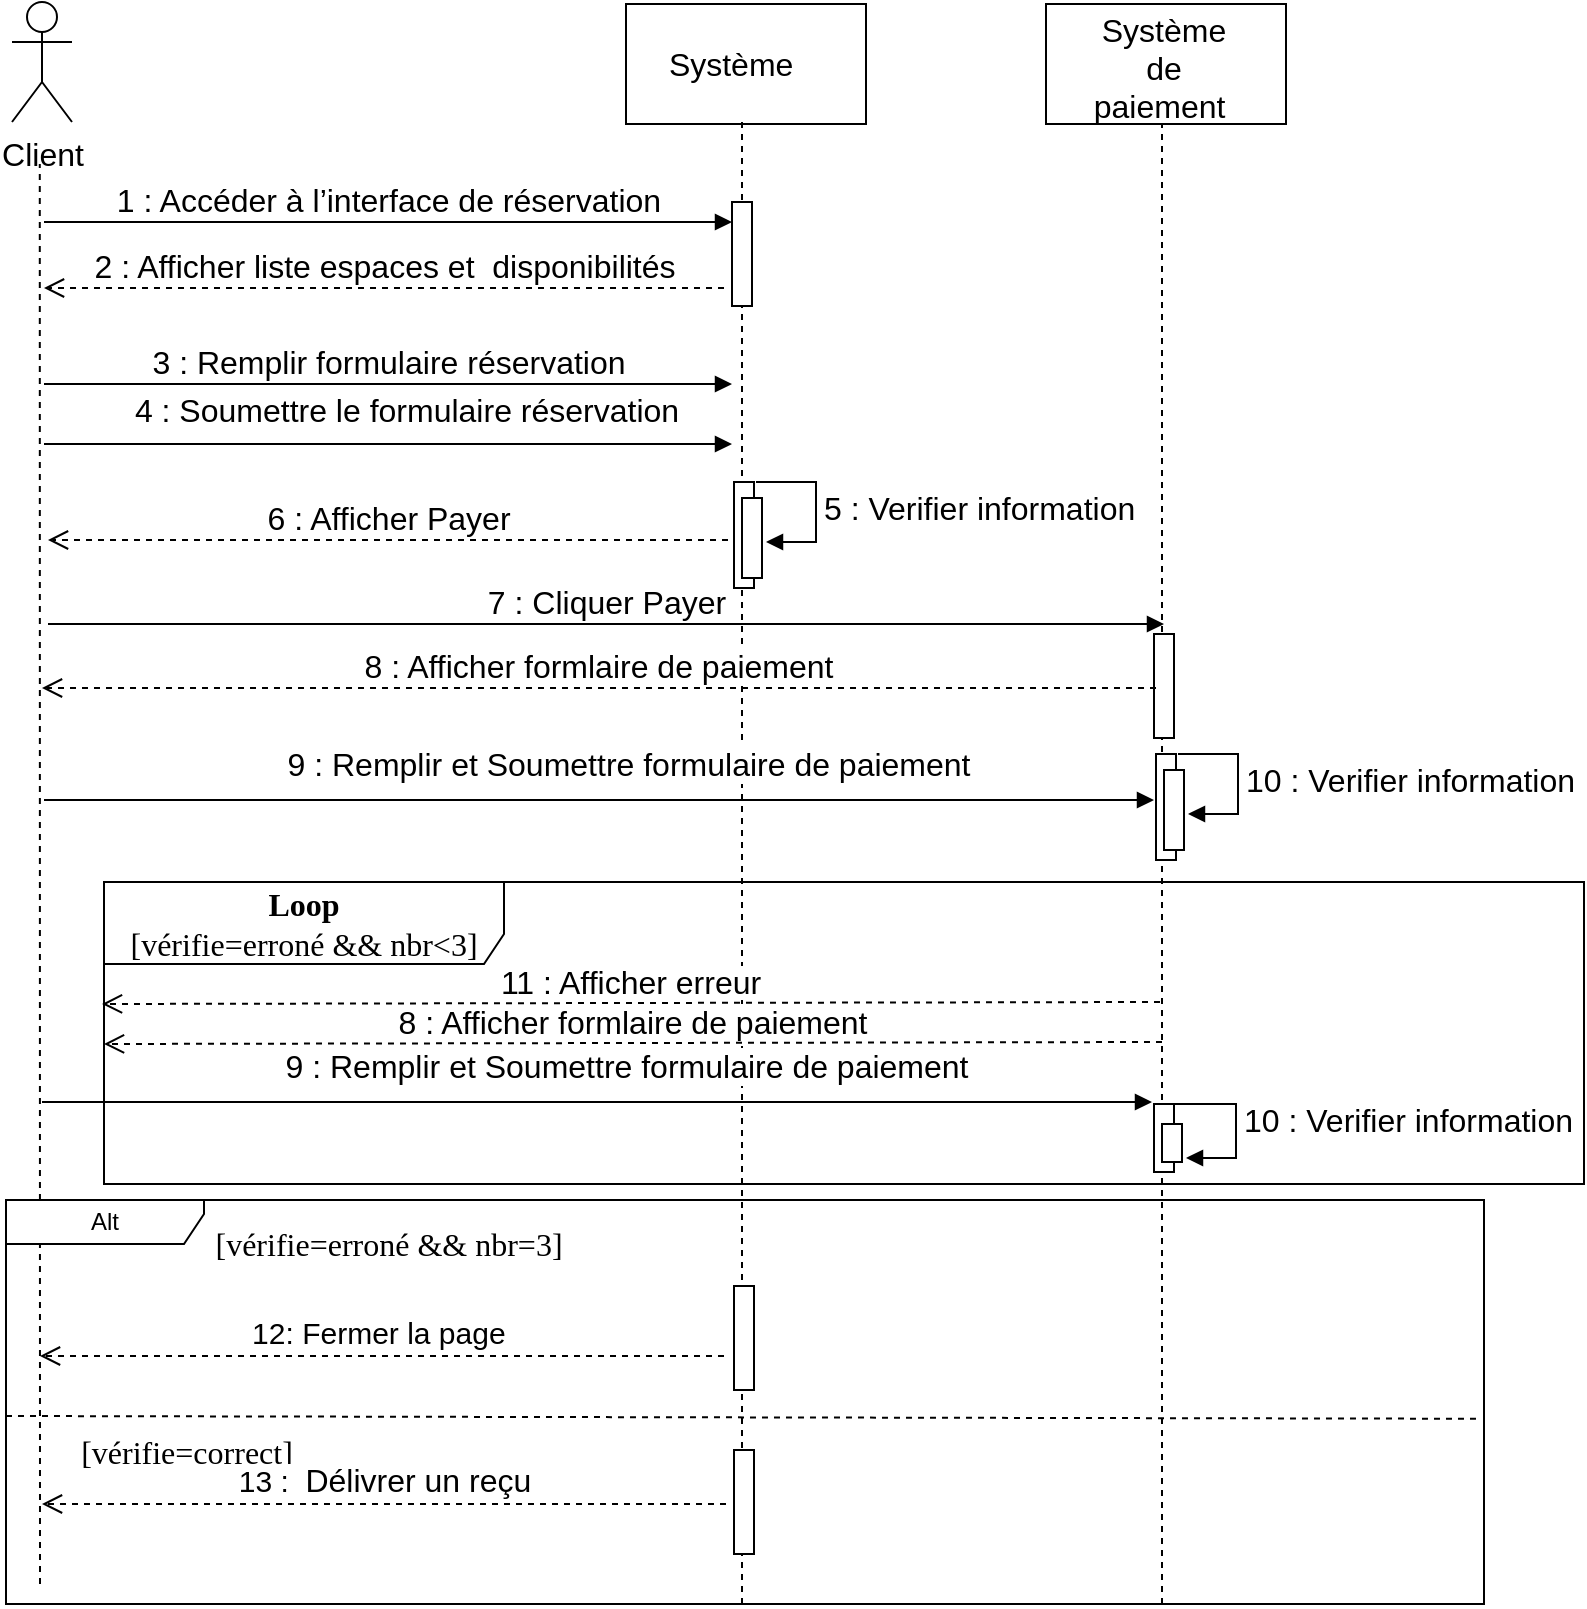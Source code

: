 <mxfile version="26.2.2">
  <diagram name="Page-1" id="2VmAt-lYBuk27_H0Aewt">
    <mxGraphModel dx="774" dy="1601" grid="1" gridSize="10" guides="1" tooltips="1" connect="1" arrows="1" fold="1" page="1" pageScale="1" pageWidth="850" pageHeight="1100" math="0" shadow="0">
      <root>
        <mxCell id="0" />
        <mxCell id="1" parent="0" />
        <mxCell id="9UtxRmy-OZwUhLQYmwO6-1" value="&lt;font style=&quot;font-size: 16px;&quot;&gt;Client&lt;/font&gt;" style="shape=umlActor;verticalLabelPosition=bottom;verticalAlign=top;html=1;outlineConnect=0;" parent="1" vertex="1">
          <mxGeometry x="24" y="-1081" width="30" height="60" as="geometry" />
        </mxCell>
        <mxCell id="9UtxRmy-OZwUhLQYmwO6-2" value="" style="endArrow=none;dashed=1;html=1;rounded=0;" parent="1" edge="1">
          <mxGeometry width="50" height="50" relative="1" as="geometry">
            <mxPoint x="38" y="-290" as="sourcePoint" />
            <mxPoint x="37.89" y="-1000" as="targetPoint" />
          </mxGeometry>
        </mxCell>
        <mxCell id="9UtxRmy-OZwUhLQYmwO6-3" value="" style="rounded=0;whiteSpace=wrap;html=1;" parent="1" vertex="1">
          <mxGeometry x="331" y="-1080" width="120" height="60" as="geometry" />
        </mxCell>
        <mxCell id="9UtxRmy-OZwUhLQYmwO6-4" value="&lt;span style=&quot;font-size:12.0pt;line-height:107%;&lt;br/&gt;font-family:&amp;quot;Times New Roman&amp;quot;,serif;mso-fareast-font-family:Calibri;mso-fareast-theme-font:&lt;br/&gt;minor-latin;mso-ansi-language:FR;mso-fareast-language:EN-US;mso-bidi-language:&lt;br/&gt;AR-SA&quot;&gt;Système&amp;nbsp;&amp;nbsp;&lt;/span&gt;" style="text;html=1;align=center;verticalAlign=middle;whiteSpace=wrap;rounded=0;" parent="1" vertex="1">
          <mxGeometry x="358" y="-1065" width="60" height="30" as="geometry" />
        </mxCell>
        <mxCell id="9UtxRmy-OZwUhLQYmwO6-5" value="" style="endArrow=none;dashed=1;html=1;rounded=0;" parent="1" edge="1">
          <mxGeometry width="50" height="50" relative="1" as="geometry">
            <mxPoint x="389" y="-280" as="sourcePoint" />
            <mxPoint x="389" y="-1021" as="targetPoint" />
          </mxGeometry>
        </mxCell>
        <mxCell id="9UtxRmy-OZwUhLQYmwO6-6" value="" style="html=1;points=[[0,0,0,0,5],[0,1,0,0,-5],[1,0,0,0,5],[1,1,0,0,-5]];perimeter=orthogonalPerimeter;outlineConnect=0;targetShapes=umlLifeline;portConstraint=eastwest;newEdgeStyle={&quot;curved&quot;:0,&quot;rounded&quot;:0};" parent="1" vertex="1">
          <mxGeometry x="384" y="-981" width="10" height="52" as="geometry" />
        </mxCell>
        <mxCell id="9UtxRmy-OZwUhLQYmwO6-7" value="&lt;span style=&quot;font-size:12.0pt;line-height:107%;&lt;br/&gt;font-family:&amp;quot;Times New Roman&amp;quot;,serif;mso-fareast-font-family:Calibri;mso-fareast-theme-font:&lt;br/&gt;minor-latin;mso-ansi-language:FR;mso-fareast-language:EN-US;mso-bidi-language:&lt;br/&gt;AR-SA&quot;&gt;1 : Accéder à l’interface de réservation&lt;/span&gt;" style="html=1;verticalAlign=bottom;endArrow=block;curved=0;rounded=0;" parent="1" edge="1">
          <mxGeometry width="80" relative="1" as="geometry">
            <mxPoint x="40" y="-971" as="sourcePoint" />
            <mxPoint x="384" y="-971" as="targetPoint" />
          </mxGeometry>
        </mxCell>
        <mxCell id="9UtxRmy-OZwUhLQYmwO6-8" value="&lt;span style=&quot;font-size:12.0pt;line-height:107%;&lt;br/&gt;font-family:&amp;quot;Times New Roman&amp;quot;,serif;mso-fareast-font-family:Calibri;mso-fareast-theme-font:&lt;br/&gt;minor-latin;mso-ansi-language:FR;mso-fareast-language:EN-US;mso-bidi-language:&lt;br/&gt;AR-SA&quot;&gt;2 : Afficher liste espaces et&amp;nbsp; disponibilités&lt;/span&gt;" style="html=1;verticalAlign=bottom;endArrow=open;dashed=1;endSize=8;curved=0;rounded=0;" parent="1" edge="1">
          <mxGeometry x="0.004" relative="1" as="geometry">
            <mxPoint x="380" y="-938" as="sourcePoint" />
            <mxPoint x="40" y="-938" as="targetPoint" />
            <mxPoint as="offset" />
          </mxGeometry>
        </mxCell>
        <mxCell id="9UtxRmy-OZwUhLQYmwO6-10" value="&lt;span style=&quot;line-height: 107%;&quot;&gt;&lt;font style=&quot;font-size: 16px;&quot;&gt;4 : Soumettre le formulaire&amp;nbsp;&lt;/font&gt;&lt;/span&gt;&lt;span style=&quot;font-size:12.0pt;line-height:107%;&lt;br/&gt;font-family:&amp;quot;Times New Roman&amp;quot;,serif;mso-fareast-font-family:Calibri;mso-fareast-theme-font:&lt;br/&gt;minor-latin;mso-ansi-language:FR;mso-fareast-language:EN-US;mso-bidi-language:&lt;br/&gt;AR-SA&quot;&gt;réservation&lt;/span&gt;" style="html=1;verticalAlign=bottom;endArrow=block;curved=0;rounded=0;" parent="1" edge="1">
          <mxGeometry x="0.052" y="6" width="80" relative="1" as="geometry">
            <mxPoint x="40" y="-860" as="sourcePoint" />
            <mxPoint x="384" y="-860" as="targetPoint" />
            <mxPoint as="offset" />
          </mxGeometry>
        </mxCell>
        <mxCell id="9UtxRmy-OZwUhLQYmwO6-14" value="&lt;span style=&quot;line-height: 107%;&quot;&gt;&lt;font style=&quot;font-size: 16px;&quot;&gt;3 : Remplir formulaire&amp;nbsp;&lt;/font&gt;&lt;/span&gt;&lt;span style=&quot;font-size:12.0pt;line-height:107%;&lt;br/&gt;font-family:&amp;quot;Times New Roman&amp;quot;,serif;mso-fareast-font-family:Calibri;mso-fareast-theme-font:&lt;br/&gt;minor-latin;mso-ansi-language:FR;mso-fareast-language:EN-US;mso-bidi-language:&lt;br/&gt;AR-SA&quot;&gt;réservation&lt;/span&gt;" style="html=1;verticalAlign=bottom;endArrow=block;curved=0;rounded=0;" parent="1" edge="1">
          <mxGeometry x="-0.003" width="80" relative="1" as="geometry">
            <mxPoint x="40" y="-890" as="sourcePoint" />
            <mxPoint x="384" y="-890" as="targetPoint" />
            <mxPoint as="offset" />
          </mxGeometry>
        </mxCell>
        <mxCell id="9UtxRmy-OZwUhLQYmwO6-15" value="" style="endArrow=none;dashed=1;html=1;rounded=0;" parent="1" edge="1">
          <mxGeometry width="50" height="50" relative="1" as="geometry">
            <mxPoint x="599" y="-280" as="sourcePoint" />
            <mxPoint x="599" y="-1021" as="targetPoint" />
          </mxGeometry>
        </mxCell>
        <mxCell id="9UtxRmy-OZwUhLQYmwO6-16" value="" style="rounded=0;whiteSpace=wrap;html=1;" parent="1" vertex="1">
          <mxGeometry x="541" y="-1080" width="120" height="60" as="geometry" />
        </mxCell>
        <mxCell id="9UtxRmy-OZwUhLQYmwO6-17" value="&lt;span style=&quot;font-size: 16px;&quot;&gt;Système de paiement&amp;nbsp;&lt;/span&gt;" style="text;html=1;align=center;verticalAlign=middle;whiteSpace=wrap;rounded=0;" parent="1" vertex="1">
          <mxGeometry x="570" y="-1063" width="60" height="30" as="geometry" />
        </mxCell>
        <mxCell id="9UtxRmy-OZwUhLQYmwO6-20" value="" style="endArrow=none;dashed=1;html=1;rounded=0;entryX=1.002;entryY=0.591;entryDx=0;entryDy=0;entryPerimeter=0;" parent="1" edge="1">
          <mxGeometry width="50" height="50" relative="1" as="geometry">
            <mxPoint x="21" y="-374" as="sourcePoint" />
            <mxPoint x="758.478" y="-372.618" as="targetPoint" />
          </mxGeometry>
        </mxCell>
        <mxCell id="9UtxRmy-OZwUhLQYmwO6-28" value="" style="html=1;points=[[0,0,0,0,5],[0,1,0,0,-5],[1,0,0,0,5],[1,1,0,0,-5]];perimeter=orthogonalPerimeter;outlineConnect=0;targetShapes=umlLifeline;portConstraint=eastwest;newEdgeStyle={&quot;curved&quot;:0,&quot;rounded&quot;:0};" parent="1" vertex="1">
          <mxGeometry x="385" y="-841" width="10" height="53" as="geometry" />
        </mxCell>
        <mxCell id="9UtxRmy-OZwUhLQYmwO6-29" value="" style="html=1;points=[[0,0,0,0,5],[0,1,0,0,-5],[1,0,0,0,5],[1,1,0,0,-5]];perimeter=orthogonalPerimeter;outlineConnect=0;targetShapes=umlLifeline;portConstraint=eastwest;newEdgeStyle={&quot;curved&quot;:0,&quot;rounded&quot;:0};" parent="1" vertex="1">
          <mxGeometry x="389" y="-833" width="10" height="40" as="geometry" />
        </mxCell>
        <mxCell id="9UtxRmy-OZwUhLQYmwO6-30" value="&lt;font style=&quot;font-size: 16px;&quot;&gt;5 : Verifier information&lt;/font&gt;" style="html=1;align=left;spacingLeft=2;endArrow=block;rounded=0;edgeStyle=orthogonalEdgeStyle;curved=0;rounded=0;" parent="1" edge="1">
          <mxGeometry relative="1" as="geometry">
            <mxPoint x="396" y="-841" as="sourcePoint" />
            <Array as="points">
              <mxPoint x="426" y="-811" />
            </Array>
            <mxPoint x="401" y="-811" as="targetPoint" />
          </mxGeometry>
        </mxCell>
        <mxCell id="9UtxRmy-OZwUhLQYmwO6-31" value="&lt;span style=&quot;font-size:12.0pt;line-height:107%;&lt;br/&gt;font-family:&amp;quot;Times New Roman&amp;quot;,serif;mso-fareast-font-family:Calibri;mso-fareast-theme-font:&lt;br/&gt;minor-latin;mso-ansi-language:FR;mso-fareast-language:EN-US;mso-bidi-language:&lt;br/&gt;AR-SA&quot;&gt;6 : Afficher Payer&lt;/span&gt;" style="html=1;verticalAlign=bottom;endArrow=open;dashed=1;endSize=8;curved=0;rounded=0;" parent="1" edge="1">
          <mxGeometry x="0.004" relative="1" as="geometry">
            <mxPoint x="382" y="-812" as="sourcePoint" />
            <mxPoint x="42" y="-812" as="targetPoint" />
            <mxPoint as="offset" />
          </mxGeometry>
        </mxCell>
        <mxCell id="9UtxRmy-OZwUhLQYmwO6-32" value="&lt;span style=&quot;font-size:12.0pt;line-height:107%;&lt;br/&gt;font-family:&amp;quot;Times New Roman&amp;quot;,serif;mso-fareast-font-family:Calibri;mso-fareast-theme-font:&lt;br/&gt;minor-latin;mso-ansi-language:FR;mso-fareast-language:EN-US;mso-bidi-language:&lt;br/&gt;AR-SA&quot;&gt;7 : Cliquer Payer&lt;/span&gt;" style="html=1;verticalAlign=bottom;endArrow=block;curved=0;rounded=0;" parent="1" edge="1">
          <mxGeometry width="80" relative="1" as="geometry">
            <mxPoint x="42" y="-770" as="sourcePoint" />
            <mxPoint x="600" y="-770" as="targetPoint" />
          </mxGeometry>
        </mxCell>
        <mxCell id="9UtxRmy-OZwUhLQYmwO6-33" value="" style="html=1;points=[[0,0,0,0,5],[0,1,0,0,-5],[1,0,0,0,5],[1,1,0,0,-5]];perimeter=orthogonalPerimeter;outlineConnect=0;targetShapes=umlLifeline;portConstraint=eastwest;newEdgeStyle={&quot;curved&quot;:0,&quot;rounded&quot;:0};" parent="1" vertex="1">
          <mxGeometry x="595" y="-765" width="10" height="52" as="geometry" />
        </mxCell>
        <mxCell id="9UtxRmy-OZwUhLQYmwO6-34" value="&lt;span style=&quot;font-size:12.0pt;line-height:107%;&lt;br/&gt;font-family:&amp;quot;Times New Roman&amp;quot;,serif;mso-fareast-font-family:Calibri;mso-fareast-theme-font:&lt;br/&gt;minor-latin;mso-ansi-language:FR;mso-fareast-language:EN-US;mso-bidi-language:&lt;br/&gt;AR-SA&quot;&gt;8 : Afficher formlaire de paiement&lt;/span&gt;" style="html=1;verticalAlign=bottom;endArrow=open;dashed=1;endSize=8;curved=0;rounded=0;" parent="1" edge="1">
          <mxGeometry x="0.004" relative="1" as="geometry">
            <mxPoint x="596" y="-738" as="sourcePoint" />
            <mxPoint x="39" y="-738" as="targetPoint" />
            <mxPoint as="offset" />
          </mxGeometry>
        </mxCell>
        <mxCell id="9UtxRmy-OZwUhLQYmwO6-36" value="&lt;span style=&quot;font-size: 16px;&quot;&gt;9 : Remplir et Soumettre formulaire de paiement&lt;/span&gt;" style="html=1;verticalAlign=bottom;endArrow=block;curved=0;rounded=0;" parent="1" edge="1">
          <mxGeometry x="0.052" y="6" width="80" relative="1" as="geometry">
            <mxPoint x="40" y="-682" as="sourcePoint" />
            <mxPoint x="595" y="-682" as="targetPoint" />
            <mxPoint as="offset" />
          </mxGeometry>
        </mxCell>
        <mxCell id="9UtxRmy-OZwUhLQYmwO6-40" value="" style="html=1;points=[[0,0,0,0,5],[0,1,0,0,-5],[1,0,0,0,5],[1,1,0,0,-5]];perimeter=orthogonalPerimeter;outlineConnect=0;targetShapes=umlLifeline;portConstraint=eastwest;newEdgeStyle={&quot;curved&quot;:0,&quot;rounded&quot;:0};" parent="1" vertex="1">
          <mxGeometry x="596" y="-705" width="10" height="53" as="geometry" />
        </mxCell>
        <mxCell id="9UtxRmy-OZwUhLQYmwO6-41" value="" style="html=1;points=[[0,0,0,0,5],[0,1,0,0,-5],[1,0,0,0,5],[1,1,0,0,-5]];perimeter=orthogonalPerimeter;outlineConnect=0;targetShapes=umlLifeline;portConstraint=eastwest;newEdgeStyle={&quot;curved&quot;:0,&quot;rounded&quot;:0};" parent="1" vertex="1">
          <mxGeometry x="600" y="-697" width="10" height="40" as="geometry" />
        </mxCell>
        <mxCell id="9UtxRmy-OZwUhLQYmwO6-42" value="&lt;font style=&quot;font-size: 16px;&quot;&gt;10 : Verifier information&lt;/font&gt;" style="html=1;align=left;spacingLeft=2;endArrow=block;rounded=0;edgeStyle=orthogonalEdgeStyle;curved=0;rounded=0;" parent="1" edge="1">
          <mxGeometry relative="1" as="geometry">
            <mxPoint x="607" y="-705" as="sourcePoint" />
            <Array as="points">
              <mxPoint x="637" y="-675" />
            </Array>
            <mxPoint x="612" y="-675" as="targetPoint" />
          </mxGeometry>
        </mxCell>
        <mxCell id="9UtxRmy-OZwUhLQYmwO6-48" value="&lt;span style=&quot;font-family: &amp;quot;Times New Roman&amp;quot;, serif; font-size: 12pt; text-align: justify; background-color: transparent; color: light-dark(rgb(0, 0, 0), rgb(255, 255, 255));&quot;&gt;&lt;b&gt;Loop&lt;/b&gt;&lt;br&gt;[vérifie=erroné &amp;amp;&amp;amp; nbr&amp;lt;3]&lt;/span&gt;" style="shape=umlFrame;whiteSpace=wrap;html=1;pointerEvents=0;width=200;height=41;" parent="1" vertex="1">
          <mxGeometry x="70" y="-641" width="740" height="151" as="geometry" />
        </mxCell>
        <mxCell id="9UtxRmy-OZwUhLQYmwO6-57" value="&lt;span style=&quot;font-size: 16px;&quot;&gt;9 : Remplir et Soumettre formulaire de paiement&lt;/span&gt;" style="html=1;verticalAlign=bottom;endArrow=block;curved=0;rounded=0;" parent="1" edge="1">
          <mxGeometry x="0.052" y="6" width="80" relative="1" as="geometry">
            <mxPoint x="39" y="-531" as="sourcePoint" />
            <mxPoint x="594" y="-531" as="targetPoint" />
            <mxPoint as="offset" />
          </mxGeometry>
        </mxCell>
        <mxCell id="9UtxRmy-OZwUhLQYmwO6-58" value="" style="html=1;points=[[0,0,0,0,5],[0,1,0,0,-5],[1,0,0,0,5],[1,1,0,0,-5]];perimeter=orthogonalPerimeter;outlineConnect=0;targetShapes=umlLifeline;portConstraint=eastwest;newEdgeStyle={&quot;curved&quot;:0,&quot;rounded&quot;:0};" parent="1" vertex="1">
          <mxGeometry x="595" y="-530" width="10" height="34" as="geometry" />
        </mxCell>
        <mxCell id="9UtxRmy-OZwUhLQYmwO6-59" value="" style="html=1;points=[[0,0,0,0,5],[0,1,0,0,-5],[1,0,0,0,5],[1,1,0,0,-5]];perimeter=orthogonalPerimeter;outlineConnect=0;targetShapes=umlLifeline;portConstraint=eastwest;newEdgeStyle={&quot;curved&quot;:0,&quot;rounded&quot;:0};" parent="1" vertex="1">
          <mxGeometry x="599" y="-520" width="10" height="19" as="geometry" />
        </mxCell>
        <mxCell id="9UtxRmy-OZwUhLQYmwO6-60" value="&lt;font style=&quot;font-size: 16px;&quot;&gt;10 : Verifier information&lt;/font&gt;" style="html=1;align=left;spacingLeft=2;endArrow=block;rounded=0;edgeStyle=orthogonalEdgeStyle;curved=0;rounded=0;exitX=1;exitY=0;exitDx=0;exitDy=5;exitPerimeter=0;" parent="1" source="9UtxRmy-OZwUhLQYmwO6-58" edge="1">
          <mxGeometry relative="1" as="geometry">
            <mxPoint x="611" y="-530" as="sourcePoint" />
            <Array as="points">
              <mxPoint x="605" y="-530" />
              <mxPoint x="636" y="-530" />
              <mxPoint x="636" y="-503" />
            </Array>
            <mxPoint x="611" y="-503" as="targetPoint" />
          </mxGeometry>
        </mxCell>
        <mxCell id="9UtxRmy-OZwUhLQYmwO6-62" value="Alt" style="shape=umlFrame;whiteSpace=wrap;html=1;pointerEvents=0;width=99;height=22;" parent="1" vertex="1">
          <mxGeometry x="21" y="-482" width="739" height="202" as="geometry" />
        </mxCell>
        <mxCell id="9UtxRmy-OZwUhLQYmwO6-63" value="&lt;p style=&quot;text-align:justify;line-height:150%&quot; class=&quot;MsoNormal&quot;&gt;&lt;span style=&quot;font-size:12.0pt;line-height:150%;font-family:&amp;quot;Times New Roman&amp;quot;,serif&quot;&gt;&amp;nbsp;[vérifie=erroné &amp;amp;&amp;amp; nbr=3]&lt;/span&gt;&lt;/p&gt;" style="text;html=1;align=center;verticalAlign=middle;resizable=0;points=[];autosize=1;strokeColor=none;fillColor=none;" parent="1" vertex="1">
          <mxGeometry x="110" y="-490" width="200" height="60" as="geometry" />
        </mxCell>
        <mxCell id="9UtxRmy-OZwUhLQYmwO6-64" value="&lt;p style=&quot;text-align:justify;line-height:150%&quot; class=&quot;MsoNormal&quot;&gt;&lt;span style=&quot;font-size:12.0pt;line-height:150%;font-family:&amp;quot;Times New Roman&amp;quot;,serif&quot;&gt;&amp;nbsp;[vérifie=correct]&lt;/span&gt;&lt;/p&gt;" style="text;html=1;align=center;verticalAlign=middle;resizable=0;points=[];autosize=1;strokeColor=none;fillColor=none;" parent="1" vertex="1">
          <mxGeometry x="44" y="-386" width="130" height="60" as="geometry" />
        </mxCell>
        <mxCell id="9UtxRmy-OZwUhLQYmwO6-65" value="" style="html=1;points=[[0,0,0,0,5],[0,1,0,0,-5],[1,0,0,0,5],[1,1,0,0,-5]];perimeter=orthogonalPerimeter;outlineConnect=0;targetShapes=umlLifeline;portConstraint=eastwest;newEdgeStyle={&quot;curved&quot;:0,&quot;rounded&quot;:0};" parent="1" vertex="1">
          <mxGeometry x="385" y="-439" width="10" height="52" as="geometry" />
        </mxCell>
        <mxCell id="9UtxRmy-OZwUhLQYmwO6-67" value="" style="html=1;points=[[0,0,0,0,5],[0,1,0,0,-5],[1,0,0,0,5],[1,1,0,0,-5]];perimeter=orthogonalPerimeter;outlineConnect=0;targetShapes=umlLifeline;portConstraint=eastwest;newEdgeStyle={&quot;curved&quot;:0,&quot;rounded&quot;:0};" parent="1" vertex="1">
          <mxGeometry x="385" y="-357" width="10" height="52" as="geometry" />
        </mxCell>
        <mxCell id="9UtxRmy-OZwUhLQYmwO6-69" value="&lt;font style=&quot;font-size: 15px;&quot;&gt;12:&amp;nbsp;&lt;span style=&quot;background-color: light-dark(#ffffff, var(--ge-dark-color, #121212)); color: light-dark(rgb(0, 0, 0), rgb(255, 255, 255));&quot;&gt;Fermer la page&amp;nbsp;&lt;/span&gt;&lt;/font&gt;" style="html=1;verticalAlign=bottom;endArrow=open;dashed=1;endSize=8;curved=0;rounded=0;" parent="1" edge="1">
          <mxGeometry relative="1" as="geometry">
            <mxPoint x="380" y="-404" as="sourcePoint" />
            <mxPoint x="38" y="-404" as="targetPoint" />
          </mxGeometry>
        </mxCell>
        <mxCell id="9UtxRmy-OZwUhLQYmwO6-70" value="&lt;span style=&quot;font-size: 15px;&quot;&gt;13 :&amp;nbsp;&amp;nbsp;&lt;/span&gt;&lt;span style=&quot;font-size:12.0pt;line-height:107%;&lt;br/&gt;font-family:&amp;quot;Times New Roman&amp;quot;,serif;mso-fareast-font-family:Calibri;mso-fareast-theme-font:&lt;br/&gt;minor-latin;mso-ansi-language:FR;mso-fareast-language:EN-US;mso-bidi-language:&lt;br/&gt;AR-SA&quot;&gt;Délivrer un reçu&lt;/span&gt;" style="html=1;verticalAlign=bottom;endArrow=open;dashed=1;endSize=8;curved=0;rounded=0;" parent="1" edge="1">
          <mxGeometry relative="1" as="geometry">
            <mxPoint x="381" y="-330" as="sourcePoint" />
            <mxPoint x="39" y="-330" as="targetPoint" />
          </mxGeometry>
        </mxCell>
        <mxCell id="KWeY6U6hD8bEMqhmobnp-1" value="&lt;span style=&quot;font-size:12.0pt;line-height:107%;&lt;br/&gt;font-family:&amp;quot;Times New Roman&amp;quot;,serif;mso-fareast-font-family:Calibri;mso-fareast-theme-font:&lt;br/&gt;minor-latin;mso-ansi-language:FR;mso-fareast-language:EN-US;mso-bidi-language:&lt;br/&gt;AR-SA&quot;&gt;8 : Afficher formlaire de paiement&lt;/span&gt;" style="html=1;verticalAlign=bottom;endArrow=open;dashed=1;endSize=8;curved=0;rounded=0;" parent="1" edge="1">
          <mxGeometry x="0.004" relative="1" as="geometry">
            <mxPoint x="599" y="-561" as="sourcePoint" />
            <mxPoint x="70" y="-560" as="targetPoint" />
            <mxPoint as="offset" />
          </mxGeometry>
        </mxCell>
        <mxCell id="KWeY6U6hD8bEMqhmobnp-2" value="&lt;span style=&quot;font-size:12.0pt;line-height:107%;&lt;br/&gt;font-family:&amp;quot;Times New Roman&amp;quot;,serif;mso-fareast-font-family:Calibri;mso-fareast-theme-font:&lt;br/&gt;minor-latin;mso-ansi-language:FR;mso-fareast-language:EN-US;mso-bidi-language:&lt;br/&gt;AR-SA&quot;&gt;11 : Afficher erreur&lt;/span&gt;" style="html=1;verticalAlign=bottom;endArrow=open;dashed=1;endSize=8;curved=0;rounded=0;" parent="1" edge="1">
          <mxGeometry x="0.004" relative="1" as="geometry">
            <mxPoint x="598" y="-581" as="sourcePoint" />
            <mxPoint x="69" y="-580" as="targetPoint" />
            <mxPoint as="offset" />
          </mxGeometry>
        </mxCell>
      </root>
    </mxGraphModel>
  </diagram>
</mxfile>
